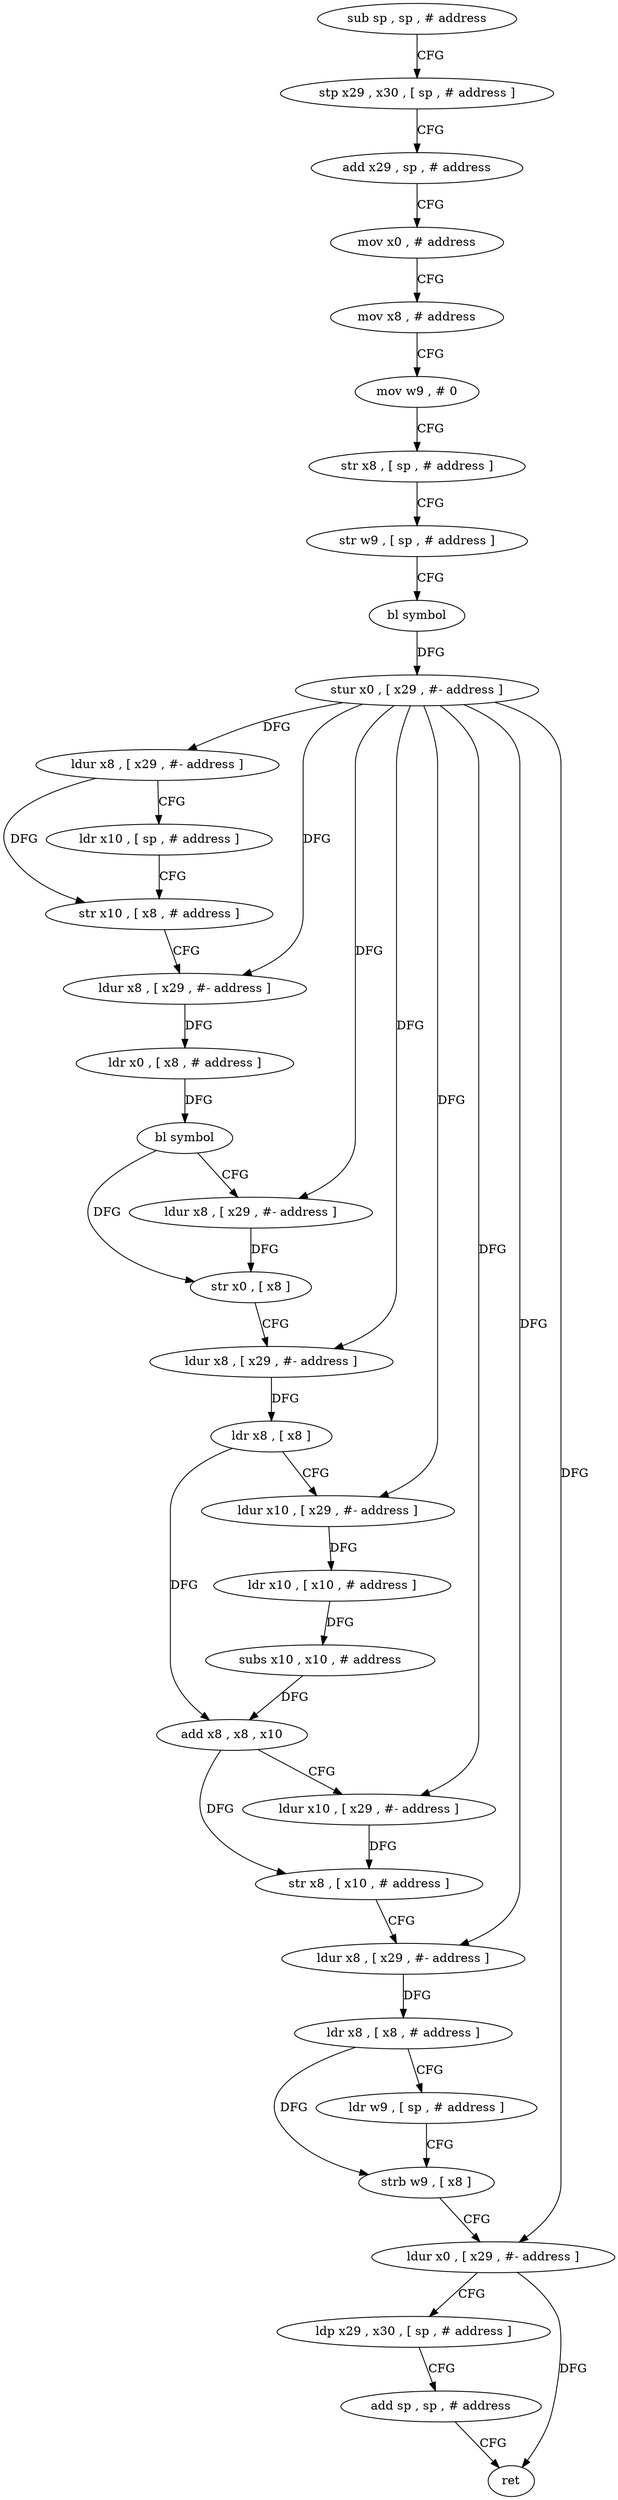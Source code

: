 digraph "func" {
"4202308" [label = "sub sp , sp , # address" ]
"4202312" [label = "stp x29 , x30 , [ sp , # address ]" ]
"4202316" [label = "add x29 , sp , # address" ]
"4202320" [label = "mov x0 , # address" ]
"4202324" [label = "mov x8 , # address" ]
"4202328" [label = "mov w9 , # 0" ]
"4202332" [label = "str x8 , [ sp , # address ]" ]
"4202336" [label = "str w9 , [ sp , # address ]" ]
"4202340" [label = "bl symbol" ]
"4202344" [label = "stur x0 , [ x29 , #- address ]" ]
"4202348" [label = "ldur x8 , [ x29 , #- address ]" ]
"4202352" [label = "ldr x10 , [ sp , # address ]" ]
"4202356" [label = "str x10 , [ x8 , # address ]" ]
"4202360" [label = "ldur x8 , [ x29 , #- address ]" ]
"4202364" [label = "ldr x0 , [ x8 , # address ]" ]
"4202368" [label = "bl symbol" ]
"4202372" [label = "ldur x8 , [ x29 , #- address ]" ]
"4202376" [label = "str x0 , [ x8 ]" ]
"4202380" [label = "ldur x8 , [ x29 , #- address ]" ]
"4202384" [label = "ldr x8 , [ x8 ]" ]
"4202388" [label = "ldur x10 , [ x29 , #- address ]" ]
"4202392" [label = "ldr x10 , [ x10 , # address ]" ]
"4202396" [label = "subs x10 , x10 , # address" ]
"4202400" [label = "add x8 , x8 , x10" ]
"4202404" [label = "ldur x10 , [ x29 , #- address ]" ]
"4202408" [label = "str x8 , [ x10 , # address ]" ]
"4202412" [label = "ldur x8 , [ x29 , #- address ]" ]
"4202416" [label = "ldr x8 , [ x8 , # address ]" ]
"4202420" [label = "ldr w9 , [ sp , # address ]" ]
"4202424" [label = "strb w9 , [ x8 ]" ]
"4202428" [label = "ldur x0 , [ x29 , #- address ]" ]
"4202432" [label = "ldp x29 , x30 , [ sp , # address ]" ]
"4202436" [label = "add sp , sp , # address" ]
"4202440" [label = "ret" ]
"4202308" -> "4202312" [ label = "CFG" ]
"4202312" -> "4202316" [ label = "CFG" ]
"4202316" -> "4202320" [ label = "CFG" ]
"4202320" -> "4202324" [ label = "CFG" ]
"4202324" -> "4202328" [ label = "CFG" ]
"4202328" -> "4202332" [ label = "CFG" ]
"4202332" -> "4202336" [ label = "CFG" ]
"4202336" -> "4202340" [ label = "CFG" ]
"4202340" -> "4202344" [ label = "DFG" ]
"4202344" -> "4202348" [ label = "DFG" ]
"4202344" -> "4202360" [ label = "DFG" ]
"4202344" -> "4202372" [ label = "DFG" ]
"4202344" -> "4202380" [ label = "DFG" ]
"4202344" -> "4202388" [ label = "DFG" ]
"4202344" -> "4202404" [ label = "DFG" ]
"4202344" -> "4202412" [ label = "DFG" ]
"4202344" -> "4202428" [ label = "DFG" ]
"4202348" -> "4202352" [ label = "CFG" ]
"4202348" -> "4202356" [ label = "DFG" ]
"4202352" -> "4202356" [ label = "CFG" ]
"4202356" -> "4202360" [ label = "CFG" ]
"4202360" -> "4202364" [ label = "DFG" ]
"4202364" -> "4202368" [ label = "DFG" ]
"4202368" -> "4202372" [ label = "CFG" ]
"4202368" -> "4202376" [ label = "DFG" ]
"4202372" -> "4202376" [ label = "DFG" ]
"4202376" -> "4202380" [ label = "CFG" ]
"4202380" -> "4202384" [ label = "DFG" ]
"4202384" -> "4202388" [ label = "CFG" ]
"4202384" -> "4202400" [ label = "DFG" ]
"4202388" -> "4202392" [ label = "DFG" ]
"4202392" -> "4202396" [ label = "DFG" ]
"4202396" -> "4202400" [ label = "DFG" ]
"4202400" -> "4202404" [ label = "CFG" ]
"4202400" -> "4202408" [ label = "DFG" ]
"4202404" -> "4202408" [ label = "DFG" ]
"4202408" -> "4202412" [ label = "CFG" ]
"4202412" -> "4202416" [ label = "DFG" ]
"4202416" -> "4202420" [ label = "CFG" ]
"4202416" -> "4202424" [ label = "DFG" ]
"4202420" -> "4202424" [ label = "CFG" ]
"4202424" -> "4202428" [ label = "CFG" ]
"4202428" -> "4202432" [ label = "CFG" ]
"4202428" -> "4202440" [ label = "DFG" ]
"4202432" -> "4202436" [ label = "CFG" ]
"4202436" -> "4202440" [ label = "CFG" ]
}
